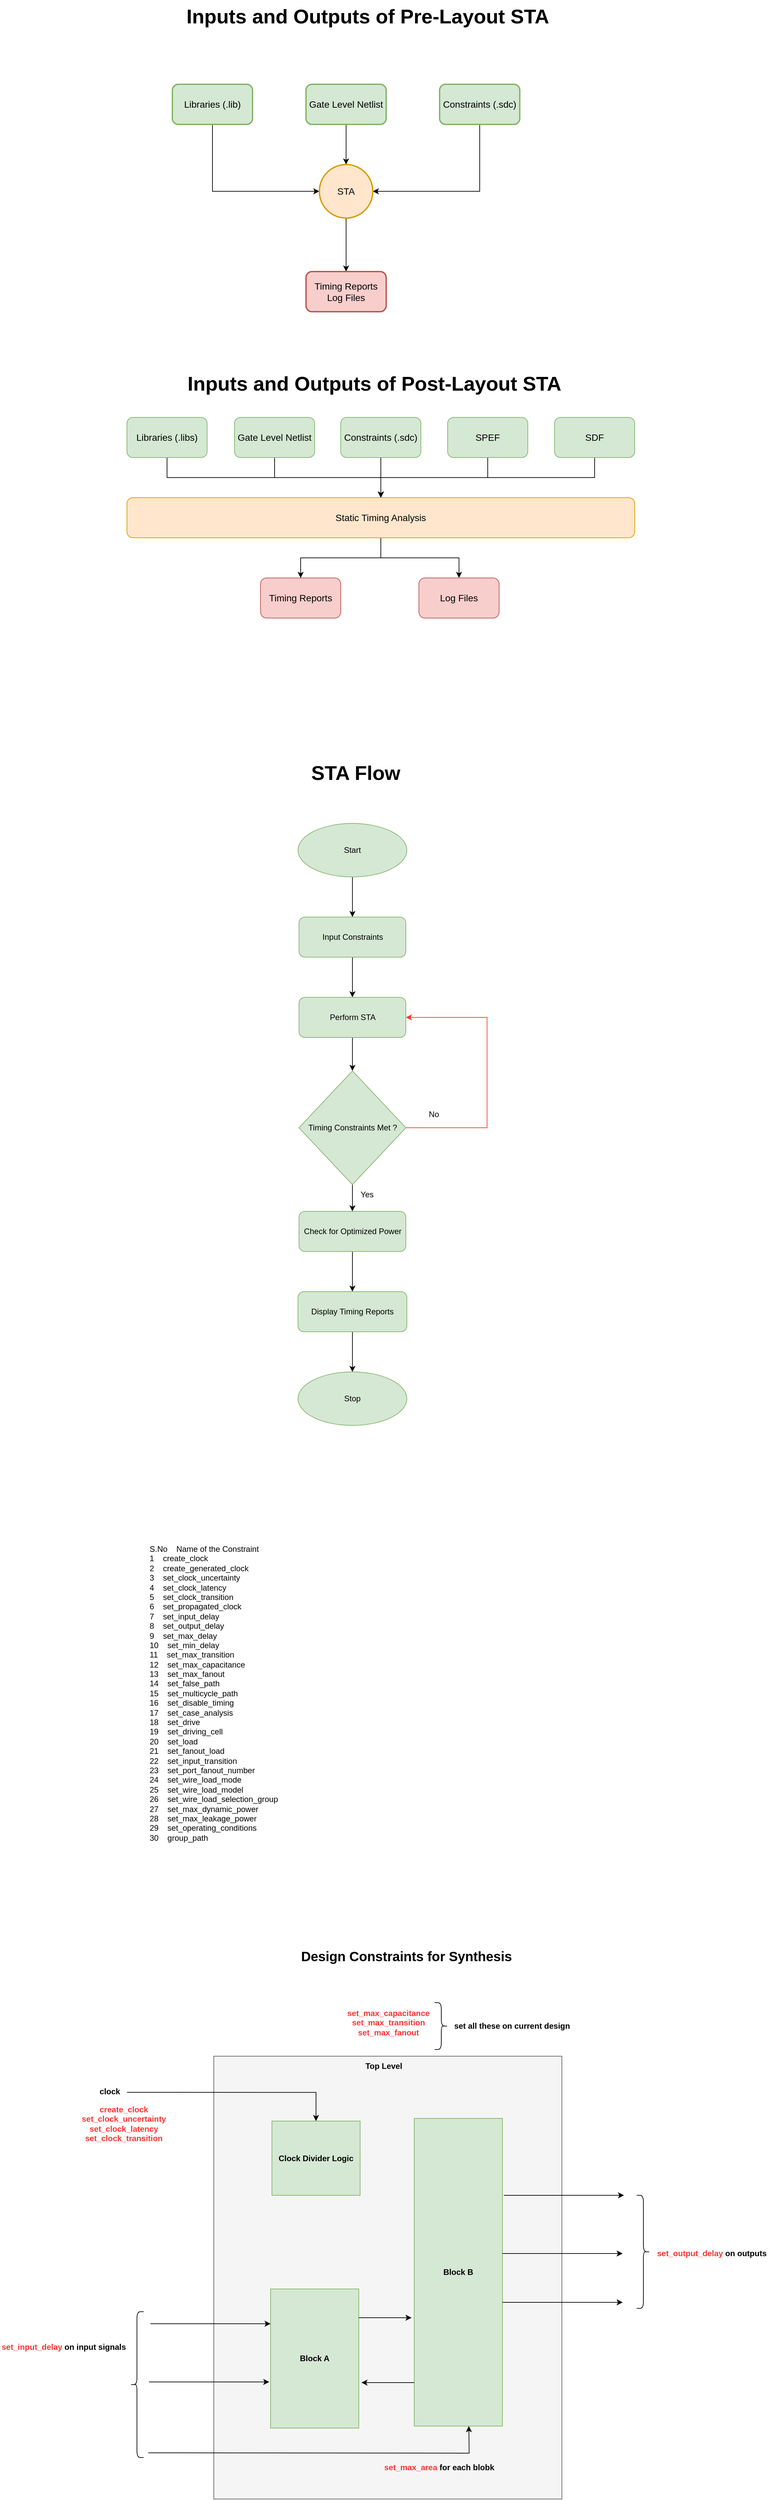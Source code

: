 <mxfile version="28.1.1">
  <diagram name="Page-1" id="hId_z6nj5ehB06tz2Tm5">
    <mxGraphModel dx="2186" dy="844" grid="0" gridSize="10" guides="1" tooltips="1" connect="1" arrows="1" fold="1" page="1" pageScale="1" pageWidth="850" pageHeight="1100" math="0" shadow="0">
      <root>
        <mxCell id="0" />
        <mxCell id="1" parent="0" />
        <mxCell id="HBcbBVoYGgbt2iBhkjOB-11" style="edgeStyle=orthogonalEdgeStyle;rounded=0;orthogonalLoop=1;jettySize=auto;html=1;exitX=0.5;exitY=1;exitDx=0;exitDy=0;entryX=0;entryY=0.5;entryDx=0;entryDy=0;fontStyle=0" parent="1" source="HBcbBVoYGgbt2iBhkjOB-1" target="HBcbBVoYGgbt2iBhkjOB-4" edge="1">
          <mxGeometry relative="1" as="geometry" />
        </mxCell>
        <mxCell id="HBcbBVoYGgbt2iBhkjOB-1" value="Libraries (.lib)" style="rounded=1;whiteSpace=wrap;html=1;strokeWidth=2;fontSize=14;fontStyle=0;fillColor=#d5e8d4;strokeColor=#82b366;" parent="1" vertex="1">
          <mxGeometry x="148" y="142" width="120" height="60" as="geometry" />
        </mxCell>
        <mxCell id="HBcbBVoYGgbt2iBhkjOB-9" style="edgeStyle=orthogonalEdgeStyle;rounded=0;orthogonalLoop=1;jettySize=auto;html=1;exitX=0.5;exitY=1;exitDx=0;exitDy=0;entryX=0.5;entryY=0;entryDx=0;entryDy=0;fontStyle=0" parent="1" source="HBcbBVoYGgbt2iBhkjOB-2" target="HBcbBVoYGgbt2iBhkjOB-4" edge="1">
          <mxGeometry relative="1" as="geometry" />
        </mxCell>
        <mxCell id="HBcbBVoYGgbt2iBhkjOB-2" value="Gate Level Netlist" style="rounded=1;whiteSpace=wrap;html=1;strokeWidth=2;fontSize=14;fontStyle=0;fillColor=#d5e8d4;strokeColor=#82b366;" parent="1" vertex="1">
          <mxGeometry x="348" y="142" width="120" height="60" as="geometry" />
        </mxCell>
        <mxCell id="HBcbBVoYGgbt2iBhkjOB-10" style="edgeStyle=orthogonalEdgeStyle;rounded=0;orthogonalLoop=1;jettySize=auto;html=1;exitX=0.5;exitY=1;exitDx=0;exitDy=0;entryX=1;entryY=0.5;entryDx=0;entryDy=0;fontStyle=0" parent="1" source="HBcbBVoYGgbt2iBhkjOB-3" target="HBcbBVoYGgbt2iBhkjOB-4" edge="1">
          <mxGeometry relative="1" as="geometry" />
        </mxCell>
        <mxCell id="HBcbBVoYGgbt2iBhkjOB-3" value="Constraints (.sdc)" style="rounded=1;whiteSpace=wrap;html=1;strokeWidth=2;fontSize=14;fontStyle=0;fillColor=#d5e8d4;strokeColor=#82b366;" parent="1" vertex="1">
          <mxGeometry x="548" y="142" width="120" height="60" as="geometry" />
        </mxCell>
        <mxCell id="HBcbBVoYGgbt2iBhkjOB-12" style="edgeStyle=orthogonalEdgeStyle;rounded=0;orthogonalLoop=1;jettySize=auto;html=1;exitX=0.5;exitY=1;exitDx=0;exitDy=0;entryX=0.5;entryY=0;entryDx=0;entryDy=0;fontStyle=0" parent="1" source="HBcbBVoYGgbt2iBhkjOB-4" target="HBcbBVoYGgbt2iBhkjOB-5" edge="1">
          <mxGeometry relative="1" as="geometry" />
        </mxCell>
        <mxCell id="HBcbBVoYGgbt2iBhkjOB-4" value="STA" style="ellipse;whiteSpace=wrap;html=1;aspect=fixed;strokeWidth=2;fontSize=14;fontStyle=0;fillColor=#ffe6cc;strokeColor=#d79b00;" parent="1" vertex="1">
          <mxGeometry x="368" y="262" width="80" height="80" as="geometry" />
        </mxCell>
        <mxCell id="HBcbBVoYGgbt2iBhkjOB-5" value="Timing Reports&lt;div&gt;Log Files&lt;/div&gt;" style="rounded=1;whiteSpace=wrap;html=1;strokeWidth=2;fontSize=14;fontStyle=0;fillColor=#f8cecc;strokeColor=#b85450;" parent="1" vertex="1">
          <mxGeometry x="348" y="422" width="120" height="60" as="geometry" />
        </mxCell>
        <mxCell id="WHp-Qc4TdJ1LshXwCAer-1" value="&lt;b&gt;&lt;font style=&quot;font-size: 30px;&quot;&gt;Inputs and Outputs of Pre-Layout STA&lt;/font&gt;&lt;/b&gt;" style="text;html=1;align=center;verticalAlign=middle;resizable=0;points=[];autosize=1;strokeColor=none;fillColor=none;" parent="1" vertex="1">
          <mxGeometry x="159" y="16" width="561" height="48" as="geometry" />
        </mxCell>
        <mxCell id="WHp-Qc4TdJ1LshXwCAer-23" style="edgeStyle=orthogonalEdgeStyle;rounded=0;orthogonalLoop=1;jettySize=auto;html=1;exitX=0.5;exitY=1;exitDx=0;exitDy=0;" parent="1" source="WHp-Qc4TdJ1LshXwCAer-2" target="WHp-Qc4TdJ1LshXwCAer-21" edge="1">
          <mxGeometry relative="1" as="geometry" />
        </mxCell>
        <mxCell id="WHp-Qc4TdJ1LshXwCAer-2" value="Libraries (.libs)" style="rounded=1;whiteSpace=wrap;html=1;fontSize=14;fillColor=#d5e8d4;strokeColor=#82b366;" parent="1" vertex="1">
          <mxGeometry x="80" y="640" width="120" height="60" as="geometry" />
        </mxCell>
        <mxCell id="WHp-Qc4TdJ1LshXwCAer-24" value="" style="edgeStyle=orthogonalEdgeStyle;rounded=0;orthogonalLoop=1;jettySize=auto;html=1;" parent="1" source="WHp-Qc4TdJ1LshXwCAer-3" target="WHp-Qc4TdJ1LshXwCAer-21" edge="1">
          <mxGeometry relative="1" as="geometry" />
        </mxCell>
        <mxCell id="WHp-Qc4TdJ1LshXwCAer-3" value="Gate Level Netlist" style="rounded=1;whiteSpace=wrap;html=1;fontSize=14;fillColor=#d5e8d4;strokeColor=#82b366;" parent="1" vertex="1">
          <mxGeometry x="241" y="640" width="120" height="60" as="geometry" />
        </mxCell>
        <mxCell id="WHp-Qc4TdJ1LshXwCAer-25" value="" style="edgeStyle=orthogonalEdgeStyle;rounded=0;orthogonalLoop=1;jettySize=auto;html=1;" parent="1" source="WHp-Qc4TdJ1LshXwCAer-4" target="WHp-Qc4TdJ1LshXwCAer-21" edge="1">
          <mxGeometry relative="1" as="geometry" />
        </mxCell>
        <mxCell id="WHp-Qc4TdJ1LshXwCAer-4" value="Constraints (.sdc)" style="rounded=1;whiteSpace=wrap;html=1;fontSize=14;fillColor=#d5e8d4;strokeColor=#82b366;" parent="1" vertex="1">
          <mxGeometry x="400" y="640" width="120" height="60" as="geometry" />
        </mxCell>
        <mxCell id="WHp-Qc4TdJ1LshXwCAer-26" value="" style="edgeStyle=orthogonalEdgeStyle;rounded=0;orthogonalLoop=1;jettySize=auto;html=1;" parent="1" source="WHp-Qc4TdJ1LshXwCAer-5" target="WHp-Qc4TdJ1LshXwCAer-21" edge="1">
          <mxGeometry relative="1" as="geometry" />
        </mxCell>
        <mxCell id="WHp-Qc4TdJ1LshXwCAer-5" value="SPEF" style="rounded=1;whiteSpace=wrap;html=1;fontSize=14;fillColor=#d5e8d4;strokeColor=#82b366;" parent="1" vertex="1">
          <mxGeometry x="560" y="640" width="120" height="60" as="geometry" />
        </mxCell>
        <mxCell id="WHp-Qc4TdJ1LshXwCAer-27" value="" style="edgeStyle=orthogonalEdgeStyle;rounded=0;orthogonalLoop=1;jettySize=auto;html=1;" parent="1" source="WHp-Qc4TdJ1LshXwCAer-6" target="WHp-Qc4TdJ1LshXwCAer-21" edge="1">
          <mxGeometry relative="1" as="geometry" />
        </mxCell>
        <mxCell id="WHp-Qc4TdJ1LshXwCAer-6" value="SDF" style="rounded=1;whiteSpace=wrap;html=1;fontSize=14;fillColor=#d5e8d4;strokeColor=#82b366;" parent="1" vertex="1">
          <mxGeometry x="720" y="640" width="120" height="60" as="geometry" />
        </mxCell>
        <mxCell id="WHp-Qc4TdJ1LshXwCAer-9" value="Timing Reports" style="rounded=1;whiteSpace=wrap;html=1;fontSize=14;fillColor=#f8cecc;strokeColor=#b85450;" parent="1" vertex="1">
          <mxGeometry x="280" y="880" width="120" height="60" as="geometry" />
        </mxCell>
        <mxCell id="WHp-Qc4TdJ1LshXwCAer-10" value="Log Files" style="rounded=1;whiteSpace=wrap;html=1;fontSize=14;fillColor=#f8cecc;strokeColor=#b85450;" parent="1" vertex="1">
          <mxGeometry x="517" y="880" width="120" height="60" as="geometry" />
        </mxCell>
        <mxCell id="WHp-Qc4TdJ1LshXwCAer-28" style="edgeStyle=orthogonalEdgeStyle;rounded=0;orthogonalLoop=1;jettySize=auto;html=1;exitX=0.5;exitY=1;exitDx=0;exitDy=0;entryX=0.5;entryY=0;entryDx=0;entryDy=0;" parent="1" source="WHp-Qc4TdJ1LshXwCAer-21" target="WHp-Qc4TdJ1LshXwCAer-9" edge="1">
          <mxGeometry relative="1" as="geometry" />
        </mxCell>
        <mxCell id="WHp-Qc4TdJ1LshXwCAer-29" style="edgeStyle=orthogonalEdgeStyle;rounded=0;orthogonalLoop=1;jettySize=auto;html=1;exitX=0.5;exitY=1;exitDx=0;exitDy=0;entryX=0.5;entryY=0;entryDx=0;entryDy=0;" parent="1" source="WHp-Qc4TdJ1LshXwCAer-21" target="WHp-Qc4TdJ1LshXwCAer-10" edge="1">
          <mxGeometry relative="1" as="geometry" />
        </mxCell>
        <mxCell id="WHp-Qc4TdJ1LshXwCAer-21" value="&lt;span style=&quot;font-size: 14px;&quot;&gt;Static Timing Analysis&lt;/span&gt;" style="rounded=1;whiteSpace=wrap;html=1;fillColor=#ffe6cc;strokeColor=#d79b00;" parent="1" vertex="1">
          <mxGeometry x="80" y="760" width="760" height="60" as="geometry" />
        </mxCell>
        <mxCell id="WHp-Qc4TdJ1LshXwCAer-38" value="" style="edgeStyle=orthogonalEdgeStyle;rounded=0;orthogonalLoop=1;jettySize=auto;html=1;" parent="1" source="WHp-Qc4TdJ1LshXwCAer-30" target="WHp-Qc4TdJ1LshXwCAer-31" edge="1">
          <mxGeometry relative="1" as="geometry" />
        </mxCell>
        <mxCell id="WHp-Qc4TdJ1LshXwCAer-30" value="Start" style="ellipse;whiteSpace=wrap;html=1;fillColor=#d5e8d4;strokeColor=#82b366;" parent="1" vertex="1">
          <mxGeometry x="336" y="1247" width="163" height="80" as="geometry" />
        </mxCell>
        <mxCell id="WHp-Qc4TdJ1LshXwCAer-39" value="" style="edgeStyle=orthogonalEdgeStyle;rounded=0;orthogonalLoop=1;jettySize=auto;html=1;" parent="1" source="WHp-Qc4TdJ1LshXwCAer-31" target="WHp-Qc4TdJ1LshXwCAer-32" edge="1">
          <mxGeometry relative="1" as="geometry" />
        </mxCell>
        <mxCell id="WHp-Qc4TdJ1LshXwCAer-31" value="Input Constraints" style="rounded=1;whiteSpace=wrap;html=1;fillColor=#d5e8d4;strokeColor=#82b366;" parent="1" vertex="1">
          <mxGeometry x="337.5" y="1387" width="160" height="60" as="geometry" />
        </mxCell>
        <mxCell id="WHp-Qc4TdJ1LshXwCAer-40" value="" style="edgeStyle=orthogonalEdgeStyle;rounded=0;orthogonalLoop=1;jettySize=auto;html=1;" parent="1" source="WHp-Qc4TdJ1LshXwCAer-32" target="WHp-Qc4TdJ1LshXwCAer-35" edge="1">
          <mxGeometry relative="1" as="geometry" />
        </mxCell>
        <mxCell id="WHp-Qc4TdJ1LshXwCAer-32" value="Perform STA" style="rounded=1;whiteSpace=wrap;html=1;fillColor=#d5e8d4;strokeColor=#82b366;" parent="1" vertex="1">
          <mxGeometry x="337.5" y="1507" width="160" height="60" as="geometry" />
        </mxCell>
        <mxCell id="WHp-Qc4TdJ1LshXwCAer-42" value="" style="edgeStyle=orthogonalEdgeStyle;rounded=0;orthogonalLoop=1;jettySize=auto;html=1;" parent="1" source="WHp-Qc4TdJ1LshXwCAer-34" target="WHp-Qc4TdJ1LshXwCAer-36" edge="1">
          <mxGeometry relative="1" as="geometry" />
        </mxCell>
        <mxCell id="WHp-Qc4TdJ1LshXwCAer-34" value="Check for Optimized Power" style="rounded=1;whiteSpace=wrap;html=1;fillColor=#d5e8d4;strokeColor=#82b366;" parent="1" vertex="1">
          <mxGeometry x="337.5" y="1827" width="160" height="60" as="geometry" />
        </mxCell>
        <mxCell id="WHp-Qc4TdJ1LshXwCAer-41" value="" style="edgeStyle=orthogonalEdgeStyle;rounded=0;orthogonalLoop=1;jettySize=auto;html=1;" parent="1" source="WHp-Qc4TdJ1LshXwCAer-35" target="WHp-Qc4TdJ1LshXwCAer-34" edge="1">
          <mxGeometry relative="1" as="geometry" />
        </mxCell>
        <mxCell id="WHp-Qc4TdJ1LshXwCAer-44" style="edgeStyle=orthogonalEdgeStyle;rounded=0;orthogonalLoop=1;jettySize=auto;html=1;exitX=1;exitY=0.5;exitDx=0;exitDy=0;entryX=1;entryY=0.5;entryDx=0;entryDy=0;strokeColor=#FF3333;" parent="1" source="WHp-Qc4TdJ1LshXwCAer-35" target="WHp-Qc4TdJ1LshXwCAer-32" edge="1">
          <mxGeometry relative="1" as="geometry">
            <Array as="points">
              <mxPoint x="619" y="1702" />
              <mxPoint x="619" y="1537" />
            </Array>
          </mxGeometry>
        </mxCell>
        <mxCell id="WHp-Qc4TdJ1LshXwCAer-35" value="Timing Constraints Met ?" style="rhombus;whiteSpace=wrap;html=1;fillColor=#d5e8d4;strokeColor=#82b366;" parent="1" vertex="1">
          <mxGeometry x="337.5" y="1617" width="160" height="170" as="geometry" />
        </mxCell>
        <mxCell id="WHp-Qc4TdJ1LshXwCAer-43" value="" style="edgeStyle=orthogonalEdgeStyle;rounded=0;orthogonalLoop=1;jettySize=auto;html=1;" parent="1" source="WHp-Qc4TdJ1LshXwCAer-36" target="WHp-Qc4TdJ1LshXwCAer-37" edge="1">
          <mxGeometry relative="1" as="geometry" />
        </mxCell>
        <mxCell id="WHp-Qc4TdJ1LshXwCAer-36" value="Display Timing Reports" style="rounded=1;whiteSpace=wrap;html=1;fillColor=#d5e8d4;strokeColor=#82b366;" parent="1" vertex="1">
          <mxGeometry x="336" y="1947" width="163" height="60" as="geometry" />
        </mxCell>
        <mxCell id="WHp-Qc4TdJ1LshXwCAer-37" value="Stop" style="ellipse;whiteSpace=wrap;html=1;fillColor=#d5e8d4;strokeColor=#82b366;" parent="1" vertex="1">
          <mxGeometry x="336" y="2067" width="163" height="80" as="geometry" />
        </mxCell>
        <mxCell id="WHp-Qc4TdJ1LshXwCAer-45" value="Yes" style="text;html=1;align=center;verticalAlign=middle;resizable=0;points=[];autosize=1;strokeColor=none;fillColor=none;" parent="1" vertex="1">
          <mxGeometry x="419" y="1787" width="40" height="30" as="geometry" />
        </mxCell>
        <mxCell id="WHp-Qc4TdJ1LshXwCAer-46" value="No" style="text;html=1;align=center;verticalAlign=middle;resizable=0;points=[];autosize=1;strokeColor=none;fillColor=none;" parent="1" vertex="1">
          <mxGeometry x="519" y="1667" width="40" height="30" as="geometry" />
        </mxCell>
        <mxCell id="WHp-Qc4TdJ1LshXwCAer-47" value="&lt;b&gt;&lt;font style=&quot;font-size: 30px;&quot;&gt;Inputs and Outputs of Post-Layout STA&lt;/font&gt;&lt;/b&gt;" style="text;html=1;align=center;verticalAlign=middle;resizable=0;points=[];autosize=1;strokeColor=none;fillColor=none;" parent="1" vertex="1">
          <mxGeometry x="161" y="565" width="577" height="48" as="geometry" />
        </mxCell>
        <mxCell id="WHp-Qc4TdJ1LshXwCAer-48" value="&lt;b&gt;&lt;font style=&quot;font-size: 30px;&quot;&gt;STA Flow&lt;/font&gt;&lt;/b&gt;" style="text;html=1;align=center;verticalAlign=middle;resizable=0;points=[];autosize=1;strokeColor=none;fillColor=none;" parent="1" vertex="1">
          <mxGeometry x="346.5" y="1147" width="151" height="48" as="geometry" />
        </mxCell>
        <mxCell id="WHp-Qc4TdJ1LshXwCAer-53" value="S.No    Name of the Constraint&#xa;1    create_clock&#xa;2    create_generated_clock&#xa;3    set_clock_uncertainty&#xa;4    set_clock_latency&#xa;5    set_clock_transition&#xa;6    set_propagated_clock &#xa;7    set_input_delay&#xa;8    set_output_delay &#xa;9    set_max_delay&#xa;10    set_min_delay&#xa;11    set_max_transition&#xa;12    set_max_capacitance&#xa;13    set_max_fanout&#xa;14    set_false_path&#xa;15    set_multicycle_path&#xa;16    set_disable_timing&#xa;17    set_case_analysis&#xa;18    set_drive&#xa;19    set_driving_cell&#xa;20    set_load&#xa;21    set_fanout_load&#xa;22    set_input_transition&#xa;23    set_port_fanout_number&#xa;24    set_wire_load_mode&#xa;25    set_wire_load_model&#xa;26    set_wire_load_selection_group   &#xa;27    set_max_dynamic_power&#xa;28    set_max_leakage_power&#xa;29    set_operating_conditions&#xa;30    group_path" style="text;whiteSpace=wrap;labelBorderColor=none;labelBackgroundColor=none;" parent="1" vertex="1">
          <mxGeometry x="112" y="2318" width="387" height="514" as="geometry" />
        </mxCell>
        <mxCell id="dxVg2RYiAR4UXACxfevr-1" value="" style="rounded=0;whiteSpace=wrap;html=1;fillColor=#f5f5f5;strokeColor=#666666;fontColor=#333333;fontStyle=1" vertex="1" parent="1">
          <mxGeometry x="210" y="3090" width="521" height="662" as="geometry" />
        </mxCell>
        <mxCell id="dxVg2RYiAR4UXACxfevr-2" value="Clock Divider Logic" style="rounded=0;whiteSpace=wrap;html=1;fillColor=#d5e8d4;strokeColor=#82b366;fontStyle=1" vertex="1" parent="1">
          <mxGeometry x="297" y="3187" width="132" height="111" as="geometry" />
        </mxCell>
        <mxCell id="dxVg2RYiAR4UXACxfevr-3" value="Block A" style="rounded=0;whiteSpace=wrap;html=1;fillColor=#d5e8d4;strokeColor=#82b366;fontStyle=1" vertex="1" parent="1">
          <mxGeometry x="295" y="3438" width="132" height="208" as="geometry" />
        </mxCell>
        <mxCell id="dxVg2RYiAR4UXACxfevr-4" value="Block B" style="rounded=0;whiteSpace=wrap;html=1;fillColor=#d5e8d4;strokeColor=#82b366;fontStyle=1" vertex="1" parent="1">
          <mxGeometry x="510" y="3183" width="132" height="460" as="geometry" />
        </mxCell>
        <mxCell id="dxVg2RYiAR4UXACxfevr-7" style="edgeStyle=orthogonalEdgeStyle;rounded=0;orthogonalLoop=1;jettySize=auto;html=1;exitX=1.033;exitY=0.535;exitDx=0;exitDy=0;exitPerimeter=0;fontStyle=1" edge="1" parent="1" source="dxVg2RYiAR4UXACxfevr-22" target="dxVg2RYiAR4UXACxfevr-2">
          <mxGeometry relative="1" as="geometry">
            <mxPoint x="133" y="3144.04" as="sourcePoint" />
          </mxGeometry>
        </mxCell>
        <mxCell id="dxVg2RYiAR4UXACxfevr-9" value="" style="endArrow=classic;html=1;rounded=0;entryX=0;entryY=0.25;entryDx=0;entryDy=0;fontStyle=1" edge="1" parent="1" target="dxVg2RYiAR4UXACxfevr-3">
          <mxGeometry width="50" height="50" relative="1" as="geometry">
            <mxPoint x="115" y="3490" as="sourcePoint" />
            <mxPoint x="121" y="3449" as="targetPoint" />
          </mxGeometry>
        </mxCell>
        <mxCell id="dxVg2RYiAR4UXACxfevr-10" value="" style="endArrow=classic;html=1;rounded=0;entryX=0;entryY=0.25;entryDx=0;entryDy=0;fontStyle=1" edge="1" parent="1">
          <mxGeometry width="50" height="50" relative="1" as="geometry">
            <mxPoint x="113" y="3577" as="sourcePoint" />
            <mxPoint x="293" y="3577" as="targetPoint" />
          </mxGeometry>
        </mxCell>
        <mxCell id="dxVg2RYiAR4UXACxfevr-11" value="" style="endArrow=classic;html=1;rounded=0;fontStyle=1" edge="1" parent="1">
          <mxGeometry width="50" height="50" relative="1" as="geometry">
            <mxPoint x="427" y="3481" as="sourcePoint" />
            <mxPoint x="506" y="3481" as="targetPoint" />
          </mxGeometry>
        </mxCell>
        <mxCell id="dxVg2RYiAR4UXACxfevr-12" value="" style="endArrow=classic;html=1;rounded=0;fontStyle=1" edge="1" parent="1">
          <mxGeometry width="50" height="50" relative="1" as="geometry">
            <mxPoint x="510" y="3578" as="sourcePoint" />
            <mxPoint x="431" y="3578" as="targetPoint" />
          </mxGeometry>
        </mxCell>
        <mxCell id="dxVg2RYiAR4UXACxfevr-13" value="" style="endArrow=classic;html=1;rounded=0;entryX=0;entryY=0.25;entryDx=0;entryDy=0;fontStyle=1" edge="1" parent="1">
          <mxGeometry width="50" height="50" relative="1" as="geometry">
            <mxPoint x="644" y="3298" as="sourcePoint" />
            <mxPoint x="824" y="3298" as="targetPoint" />
          </mxGeometry>
        </mxCell>
        <mxCell id="dxVg2RYiAR4UXACxfevr-14" value="" style="endArrow=classic;html=1;rounded=0;entryX=0;entryY=0.25;entryDx=0;entryDy=0;fontStyle=1" edge="1" parent="1">
          <mxGeometry width="50" height="50" relative="1" as="geometry">
            <mxPoint x="642" y="3385" as="sourcePoint" />
            <mxPoint x="822" y="3385" as="targetPoint" />
          </mxGeometry>
        </mxCell>
        <mxCell id="dxVg2RYiAR4UXACxfevr-15" value="" style="endArrow=classic;html=1;rounded=0;entryX=0;entryY=0.25;entryDx=0;entryDy=0;fontStyle=1" edge="1" parent="1">
          <mxGeometry width="50" height="50" relative="1" as="geometry">
            <mxPoint x="642" y="3458" as="sourcePoint" />
            <mxPoint x="822" y="3458" as="targetPoint" />
          </mxGeometry>
        </mxCell>
        <mxCell id="dxVg2RYiAR4UXACxfevr-16" value="Top Level" style="text;html=1;align=center;verticalAlign=middle;resizable=0;points=[];autosize=1;strokeColor=none;fillColor=none;fontStyle=1" vertex="1" parent="1">
          <mxGeometry x="429" y="3090" width="70" height="30" as="geometry" />
        </mxCell>
        <mxCell id="dxVg2RYiAR4UXACxfevr-17" value="&lt;span&gt;&lt;font style=&quot;color: rgb(255, 51, 51);&quot;&gt;set_input_delay&lt;/font&gt;&lt;/span&gt; on input signals" style="text;html=1;align=center;verticalAlign=middle;resizable=0;points=[];autosize=1;strokeColor=none;fillColor=none;fontStyle=1" vertex="1" parent="1">
          <mxGeometry x="-110" y="3510" width="190" height="30" as="geometry" />
        </mxCell>
        <mxCell id="dxVg2RYiAR4UXACxfevr-18" value="&lt;font style=&quot;color: rgb(255, 51, 51);&quot;&gt;&lt;span&gt;create_clock&lt;/span&gt;&lt;/font&gt;&lt;div&gt;&lt;font style=&quot;color: rgb(255, 51, 51);&quot;&gt;&lt;span&gt;set_clock_uncertainty&lt;/span&gt;&lt;/font&gt;&lt;/div&gt;&lt;div&gt;&lt;font style=&quot;color: rgb(255, 51, 51);&quot;&gt;&lt;span&gt;set_clock_latency&lt;/span&gt;&lt;/font&gt;&lt;/div&gt;&lt;div&gt;&lt;font style=&quot;color: rgb(255, 51, 51);&quot;&gt;&lt;span&gt;set_clock_transition&lt;/span&gt;&lt;/font&gt;&lt;/div&gt;" style="text;html=1;align=center;verticalAlign=middle;resizable=0;points=[];autosize=1;strokeColor=none;fillColor=none;fontStyle=1" vertex="1" parent="1">
          <mxGeometry x="5" y="3156" width="140" height="70" as="geometry" />
        </mxCell>
        <mxCell id="dxVg2RYiAR4UXACxfevr-19" value="&lt;font style=&quot;color: rgb(255, 51, 51);&quot;&gt;&lt;span&gt;set_max_area&lt;/span&gt;&lt;/font&gt; for each blobk" style="text;html=1;align=center;verticalAlign=middle;resizable=0;points=[];autosize=1;strokeColor=none;fillColor=none;fontStyle=1" vertex="1" parent="1">
          <mxGeometry x="457" y="3690" width="180" height="30" as="geometry" />
        </mxCell>
        <mxCell id="dxVg2RYiAR4UXACxfevr-20" value="&lt;span&gt;&lt;font style=&quot;color: rgb(255, 51, 51);&quot;&gt;set_output_delay&lt;/font&gt;&lt;/span&gt; on outputs" style="text;html=1;align=center;verticalAlign=middle;resizable=0;points=[];autosize=1;strokeColor=none;fillColor=none;fontStyle=1" vertex="1" parent="1">
          <mxGeometry x="870" y="3370" width="170" height="30" as="geometry" />
        </mxCell>
        <mxCell id="dxVg2RYiAR4UXACxfevr-22" value="clock" style="text;html=1;align=center;verticalAlign=middle;resizable=0;points=[];autosize=1;strokeColor=none;fillColor=none;fontStyle=1" vertex="1" parent="1">
          <mxGeometry x="28.5" y="3128" width="50" height="30" as="geometry" />
        </mxCell>
        <mxCell id="dxVg2RYiAR4UXACxfevr-23" value="" style="shape=curlyBracket;whiteSpace=wrap;html=1;rounded=1;labelPosition=left;verticalLabelPosition=middle;align=right;verticalAlign=middle;fontStyle=1" vertex="1" parent="1">
          <mxGeometry x="85" y="3472" width="20" height="218" as="geometry" />
        </mxCell>
        <mxCell id="dxVg2RYiAR4UXACxfevr-24" value="" style="shape=curlyBracket;whiteSpace=wrap;html=1;rounded=1;flipH=1;labelPosition=right;verticalLabelPosition=middle;align=left;verticalAlign=middle;fontStyle=1" vertex="1" parent="1">
          <mxGeometry x="843" y="3298" width="20" height="169" as="geometry" />
        </mxCell>
        <mxCell id="dxVg2RYiAR4UXACxfevr-25" value="" style="endArrow=classic;html=1;rounded=0;edgeStyle=orthogonalEdgeStyle;fontStyle=1" edge="1" parent="1">
          <mxGeometry width="50" height="50" relative="1" as="geometry">
            <mxPoint x="112" y="3683" as="sourcePoint" />
            <mxPoint x="591.74" y="3643" as="targetPoint" />
          </mxGeometry>
        </mxCell>
        <mxCell id="dxVg2RYiAR4UXACxfevr-26" value="&lt;font style=&quot;color: rgb(255, 51, 51);&quot;&gt;set_max_capacitance&lt;/font&gt;&lt;div&gt;&lt;font style=&quot;color: rgb(255, 51, 51);&quot;&gt;set_max_transition&lt;/font&gt;&lt;/div&gt;&lt;div&gt;&lt;font style=&quot;color: rgb(255, 51, 51);&quot;&gt;set_max_fanout&lt;/font&gt;&lt;/div&gt;" style="text;html=1;align=center;verticalAlign=middle;resizable=0;points=[];autosize=1;strokeColor=none;fillColor=none;fontStyle=1" vertex="1" parent="1">
          <mxGeometry x="400.5" y="3010" width="140" height="60" as="geometry" />
        </mxCell>
        <mxCell id="dxVg2RYiAR4UXACxfevr-27" value="" style="shape=curlyBracket;whiteSpace=wrap;html=1;rounded=1;flipH=1;labelPosition=right;verticalLabelPosition=middle;align=left;verticalAlign=middle;size=0.5;fontStyle=1" vertex="1" parent="1">
          <mxGeometry x="540.5" y="3010" width="20" height="70" as="geometry" />
        </mxCell>
        <mxCell id="dxVg2RYiAR4UXACxfevr-28" value="set all these on current design" style="text;html=1;align=center;verticalAlign=middle;resizable=0;points=[];autosize=1;strokeColor=none;fillColor=none;fontStyle=1" vertex="1" parent="1">
          <mxGeometry x="565.5" y="3030" width="180" height="30" as="geometry" />
        </mxCell>
        <mxCell id="dxVg2RYiAR4UXACxfevr-29" value="&lt;b&gt;&lt;font style=&quot;font-size: 20px;&quot;&gt;Design Constraints for Synthesis&lt;/font&gt;&lt;/b&gt;" style="text;html=1;align=center;verticalAlign=middle;resizable=0;points=[];autosize=1;strokeColor=none;fillColor=none;" vertex="1" parent="1">
          <mxGeometry x="328" y="2920" width="340" height="40" as="geometry" />
        </mxCell>
      </root>
    </mxGraphModel>
  </diagram>
</mxfile>

